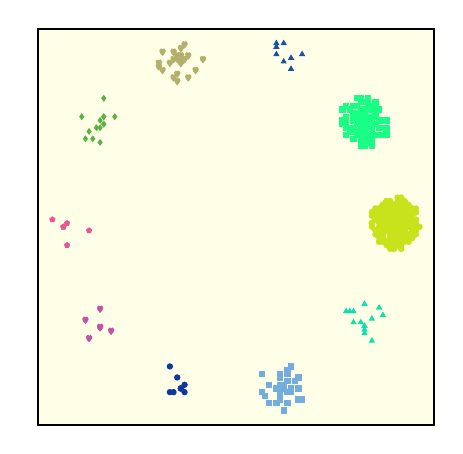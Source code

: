 \def\maxW{4.26}
\begin{tikzpicture}[scale=\textwidth/2.6cm, background rectangle/.style={draw=black, thick, fill=yellow!10,},show background rectangle]
\def\marRad{0.2}
\definecolor{color0}{rgb}{0.78,0.89,0.11}
\definecolor{color1}{rgb}{0.10,1.00,0.52}
\definecolor{color2}{rgb}{0.09,0.32,0.64}
\definecolor{color3}{rgb}{0.70,0.69,0.42}
\definecolor{color4}{rgb}{0.36,0.70,0.25}
\definecolor{color5}{rgb}{0.91,0.34,0.56}
\definecolor{color6}{rgb}{0.76,0.33,0.65}
\definecolor{color7}{rgb}{0.06,0.22,0.62}
\definecolor{color8}{rgb}{0.45,0.68,0.87}
\definecolor{color9}{rgb}{0.03,0.89,0.67}
\path[fill=color0,draw=color0,mark size=\marRad, mark=*] plot coordinates {(0.44, -0.03)};
\path[fill=color0,draw=color0,mark size=\marRad, mark=*] plot coordinates {(0.43, 0.01)};
\path[fill=color0,draw=color0,mark size=\marRad, mark=*] plot coordinates {(0.43, -0.05)};
\path[fill=color0,draw=color0,mark size=\marRad, mark=*] plot coordinates {(0.48, 0.00)};
\path[fill=color0,draw=color0,mark size=\marRad, mark=*] plot coordinates {(0.44, -0.01)};
\path[fill=color0,draw=color0,mark size=\marRad, mark=*] plot coordinates {(0.41, 0.00)};
\path[fill=color0,draw=color0,mark size=\marRad, mark=*] plot coordinates {(0.43, -0.01)};
\path[fill=color0,draw=color0,mark size=\marRad, mark=*] plot coordinates {(0.46, -0.00)};
\path[fill=color0,draw=color0,mark size=\marRad, mark=*] plot coordinates {(0.45, -0.00)};
\path[fill=color0,draw=color0,mark size=\marRad, mark=*] plot coordinates {(0.41, -0.02)};
\path[fill=color0,draw=color0,mark size=\marRad, mark=*] plot coordinates {(0.47, 0.03)};
\path[fill=color0,draw=color0,mark size=\marRad, mark=*] plot coordinates {(0.46, -0.00)};
\path[fill=color0,draw=color0,mark size=\marRad, mark=*] plot coordinates {(0.42, 0.02)};
\path[fill=color0,draw=color0,mark size=\marRad, mark=*] plot coordinates {(0.38, -0.00)};
\path[fill=color0,draw=color0,mark size=\marRad, mark=*] plot coordinates {(0.41, -0.00)};
\path[fill=color0,draw=color0,mark size=\marRad, mark=*] plot coordinates {(0.43, 0.01)};
\path[fill=color0,draw=color0,mark size=\marRad, mark=*] plot coordinates {(0.43, -0.06)};
\path[fill=color0,draw=color0,mark size=\marRad, mark=*] plot coordinates {(0.45, 0.01)};
\path[fill=color0,draw=color0,mark size=\marRad, mark=*] plot coordinates {(0.40, -0.03)};
\path[fill=color0,draw=color0,mark size=\marRad, mark=*] plot coordinates {(0.44, -0.01)};
\path[fill=color0,draw=color0,mark size=\marRad, mark=*] plot coordinates {(0.45, 0.07)};
\path[fill=color0,draw=color0,mark size=\marRad, mark=*] plot coordinates {(0.46, -0.05)};
\path[fill=color0,draw=color0,mark size=\marRad, mark=*] plot coordinates {(0.46, 0.04)};
\path[fill=color0,draw=color0,mark size=\marRad, mark=*] plot coordinates {(0.38, -0.00)};
\path[fill=color0,draw=color0,mark size=\marRad, mark=*] plot coordinates {(0.47, 0.04)};
\path[fill=color0,draw=color0,mark size=\marRad, mark=*] plot coordinates {(0.45, -0.01)};
\path[fill=color0,draw=color0,mark size=\marRad, mark=*] plot coordinates {(0.42, -0.02)};
\path[fill=color0,draw=color0,mark size=\marRad, mark=*] plot coordinates {(0.42, 0.03)};
\path[fill=color0,draw=color0,mark size=\marRad, mark=*] plot coordinates {(0.43, 0.06)};
\path[fill=color0,draw=color0,mark size=\marRad, mark=*] plot coordinates {(0.44, -0.06)};
\path[fill=color0,draw=color0,mark size=\marRad, mark=*] plot coordinates {(0.47, 0.01)};
\path[fill=color0,draw=color0,mark size=\marRad, mark=*] plot coordinates {(0.48, -0.05)};
\path[fill=color0,draw=color0,mark size=\marRad, mark=*] plot coordinates {(0.49, 0.02)};
\path[fill=color0,draw=color0,mark size=\marRad, mark=*] plot coordinates {(0.46, -0.01)};
\path[fill=color0,draw=color0,mark size=\marRad, mark=*] plot coordinates {(0.42, 0.04)};
\path[fill=color0,draw=color0,mark size=\marRad, mark=*] plot coordinates {(0.44, 0.00)};
\path[fill=color0,draw=color0,mark size=\marRad, mark=*] plot coordinates {(0.42, 0.01)};
\path[fill=color0,draw=color0,mark size=\marRad, mark=*] plot coordinates {(0.41, -0.02)};
\path[fill=color0,draw=color0,mark size=\marRad, mark=*] plot coordinates {(0.48, 0.03)};
\path[fill=color0,draw=color0,mark size=\marRad, mark=*] plot coordinates {(0.42, 0.06)};
\path[fill=color0,draw=color0,mark size=\marRad, mark=*] plot coordinates {(0.40, -0.05)};
\path[fill=color0,draw=color0,mark size=\marRad, mark=*] plot coordinates {(0.41, 0.04)};
\path[fill=color0,draw=color0,mark size=\marRad, mark=*] plot coordinates {(0.44, -0.03)};
\path[fill=color0,draw=color0,mark size=\marRad, mark=*] plot coordinates {(0.45, -0.02)};
\path[fill=color0,draw=color0,mark size=\marRad, mark=*] plot coordinates {(0.41, -0.00)};
\path[fill=color0,draw=color0,mark size=\marRad, mark=*] plot coordinates {(0.44, 0.00)};
\path[fill=color0,draw=color0,mark size=\marRad, mark=*] plot coordinates {(0.40, 0.02)};
\path[fill=color0,draw=color0,mark size=\marRad, mark=*] plot coordinates {(0.43, 0.05)};
\path[fill=color0,draw=color0,mark size=\marRad, mark=*] plot coordinates {(0.51, -0.01)};
\path[fill=color0,draw=color0,mark size=\marRad, mark=*] plot coordinates {(0.46, 0.03)};
\path[fill=color0,draw=color0,mark size=\marRad, mark=*] plot coordinates {(0.43, -0.02)};
\path[fill=color0,draw=color0,mark size=\marRad, mark=*] plot coordinates {(0.50, 0.03)};
\path[fill=color0,draw=color0,mark size=\marRad, mark=*] plot coordinates {(0.44, 0.02)};
\path[fill=color0,draw=color0,mark size=\marRad, mark=*] plot coordinates {(0.48, -0.04)};
\path[fill=color0,draw=color0,mark size=\marRad, mark=*] plot coordinates {(0.43, 0.01)};
\path[fill=color0,draw=color0,mark size=\marRad, mark=*] plot coordinates {(0.49, 0.01)};
\path[fill=color0,draw=color0,mark size=\marRad, mark=*] plot coordinates {(0.44, -0.02)};
\path[fill=color0,draw=color0,mark size=\marRad, mark=*] plot coordinates {(0.43, 0.01)};
\path[fill=color0,draw=color0,mark size=\marRad, mark=*] plot coordinates {(0.46, -0.03)};
\path[fill=color0,draw=color0,mark size=\marRad, mark=*] plot coordinates {(0.44, 0.00)};
\path[fill=color0,draw=color0,mark size=\marRad, mark=*] plot coordinates {(0.42, -0.01)};
\path[fill=color0,draw=color0,mark size=\marRad, mark=*] plot coordinates {(0.49, -0.02)};
\path[fill=color0,draw=color0,mark size=\marRad, mark=*] plot coordinates {(0.44, -0.00)};
\path[fill=color0,draw=color0,mark size=\marRad, mark=*] plot coordinates {(0.45, -0.01)};
\path[fill=color0,draw=color0,mark size=\marRad, mark=*] plot coordinates {(0.50, 0.04)};
\path[fill=color0,draw=color0,mark size=\marRad, mark=*] plot coordinates {(0.44, 0.00)};
\path[fill=color0,draw=color0,mark size=\marRad, mark=*] plot coordinates {(0.45, 0.00)};
\path[fill=color0,draw=color0,mark size=\marRad, mark=*] plot coordinates {(0.39, 0.01)};
\path[fill=color0,draw=color0,mark size=\marRad, mark=*] plot coordinates {(0.47, -0.00)};
\path[fill=color0,draw=color0,mark size=\marRad, mark=*] plot coordinates {(0.45, -0.01)};
\path[fill=color0,draw=color0,mark size=\marRad, mark=*] plot coordinates {(0.44, 0.01)};
\path[fill=color0,draw=color0,mark size=\marRad, mark=*] plot coordinates {(0.44, -0.01)};
\path[fill=color0,draw=color0,mark size=\marRad, mark=*] plot coordinates {(0.45, -0.00)};
\path[fill=color0,draw=color0,mark size=\marRad, mark=*] plot coordinates {(0.46, 0.06)};
\path[fill=color0,draw=color0,mark size=\marRad, mark=*] plot coordinates {(0.44, 0.04)};
\path[fill=color0,draw=color0,mark size=\marRad, mark=*] plot coordinates {(0.40, -0.00)};
\path[fill=color0,draw=color0,mark size=\marRad, mark=*] plot coordinates {(0.48, 0.01)};
\path[fill=color0,draw=color0,mark size=\marRad, mark=*] plot coordinates {(0.40, 0.04)};
\path[fill=color0,draw=color0,mark size=\marRad, mark=*] plot coordinates {(0.45, -0.00)};
\path[fill=color0,draw=color0,mark size=\marRad, mark=*] plot coordinates {(0.46, 0.01)};
\path[fill=color0,draw=color0,mark size=\marRad, mark=*] plot coordinates {(0.45, 0.04)};
\path[fill=color0,draw=color0,mark size=\marRad, mark=*] plot coordinates {(0.43, 0.06)};
\path[fill=color0,draw=color0,mark size=\marRad, mark=*] plot coordinates {(0.40, -0.01)};
\path[fill=color0,draw=color0,mark size=\marRad, mark=*] plot coordinates {(0.45, 0.02)};
\path[fill=color0,draw=color0,mark size=\marRad, mark=*] plot coordinates {(0.46, 0.00)};
\path[fill=color0,draw=color0,mark size=\marRad, mark=*] plot coordinates {(0.47, 0.02)};
\path[fill=color0,draw=color0,mark size=\marRad, mark=*] plot coordinates {(0.45, 0.00)};
\path[fill=color0,draw=color0,mark size=\marRad, mark=*] plot coordinates {(0.49, -0.04)};
\path[fill=color0,draw=color0,mark size=\marRad, mark=*] plot coordinates {(0.45, -0.02)};
\path[fill=color0,draw=color0,mark size=\marRad, mark=*] plot coordinates {(0.48, 0.04)};
\path[fill=color0,draw=color0,mark size=\marRad, mark=*] plot coordinates {(0.44, 0.00)};
\path[fill=color0,draw=color0,mark size=\marRad, mark=*] plot coordinates {(0.44, 0.01)};
\path[fill=color0,draw=color0,mark size=\marRad, mark=*] plot coordinates {(0.46, 0.02)};
\path[fill=color0,draw=color0,mark size=\marRad, mark=*] plot coordinates {(0.40, -0.01)};
\path[fill=color0,draw=color0,mark size=\marRad, mark=*] plot coordinates {(0.45, 0.01)};
\path[fill=color0,draw=color0,mark size=\marRad, mark=*] plot coordinates {(0.44, -0.00)};
\path[fill=color0,draw=color0,mark size=\marRad, mark=*] plot coordinates {(0.43, -0.01)};
\path[fill=color0,draw=color0,mark size=\marRad, mark=*] plot coordinates {(0.49, 0.03)};
\path[fill=color0,draw=color0,mark size=\marRad, mark=*] plot coordinates {(0.42, 0.03)};
\path[fill=color0,draw=color0,mark size=\marRad, mark=*] plot coordinates {(0.48, -0.03)};
\path[fill=color0,draw=color0,mark size=\marRad, mark=*] plot coordinates {(0.44, -0.00)};
\path[fill=color0,draw=color0,mark size=\marRad, mark=*] plot coordinates {(0.45, 0.01)};
\path[fill=color0,draw=color0,mark size=\marRad, mark=*] plot coordinates {(0.44, -0.06)};
\path[fill=color0,draw=color0,mark size=\marRad, mark=*] plot coordinates {(0.42, 0.02)};
\path[fill=color0,draw=color0,mark size=\marRad, mark=*] plot coordinates {(0.44, -0.04)};
\path[fill=color0,draw=color0,mark size=\marRad, mark=*] plot coordinates {(0.49, -0.01)};
\path[fill=color0,draw=color0,mark size=\marRad, mark=*] plot coordinates {(0.43, -0.00)};
\path[fill=color0,draw=color0,mark size=\marRad, mark=*] plot coordinates {(0.44, -0.05)};
\path[fill=color0,draw=color0,mark size=\marRad, mark=*] plot coordinates {(0.47, 0.01)};
\path[fill=color0,draw=color0,mark size=\marRad, mark=*] plot coordinates {(0.46, -0.03)};
\path[fill=color0,draw=color0,mark size=\marRad, mark=*] plot coordinates {(0.41, -0.04)};
\path[fill=color0,draw=color0,mark size=\marRad, mark=*] plot coordinates {(0.41, 0.05)};
\path[fill=color0,draw=color0,mark size=\marRad, mark=*] plot coordinates {(0.42, -0.05)};
\path[fill=color0,draw=color0,mark size=\marRad, mark=*] plot coordinates {(0.48, -0.04)};
\path[fill=color0,draw=color0,mark size=\marRad, mark=*] plot coordinates {(0.42, -0.00)};
\path[fill=color0,draw=color0,mark size=\marRad, mark=*] plot coordinates {(0.46, 0.00)};
\path[fill=color0,draw=color0,mark size=\marRad, mark=*] plot coordinates {(0.44, 0.01)};
\path[fill=color0,draw=color0,mark size=\marRad, mark=*] plot coordinates {(0.43, 0.04)};
\path[fill=color0,draw=color0,mark size=\marRad, mark=*] plot coordinates {(0.45, 0.03)};
\path[fill=color0,draw=color0,mark size=\marRad, mark=*] plot coordinates {(0.47, 0.02)};
\path[fill=color0,draw=color0,mark size=\marRad, mark=*] plot coordinates {(0.46, -0.06)};
\path[fill=color0,draw=color0,mark size=\marRad, mark=*] plot coordinates {(0.46, -0.01)};
\path[fill=color0,draw=color0,mark size=\marRad, mark=*] plot coordinates {(0.43, 0.03)};
\path[fill=color0,draw=color0,mark size=\marRad, mark=*] plot coordinates {(0.46, -0.03)};
\path[fill=color0,draw=color0,mark size=\marRad, mark=*] plot coordinates {(0.43, 0.05)};
\path[fill=color0,draw=color0,mark size=\marRad, mark=*] plot coordinates {(0.46, 0.04)};
\path[fill=color0,draw=color0,mark size=\marRad, mark=*] plot coordinates {(0.46, 0.04)};
\path[fill=color0,draw=color0,mark size=\marRad, mark=*] plot coordinates {(0.39, 0.01)};
\path[fill=color0,draw=color0,mark size=\marRad, mark=*] plot coordinates {(0.46, -0.03)};
\path[fill=color0,draw=color0,mark size=\marRad, mark=*] plot coordinates {(0.46, 0.02)};
\path[fill=color0,draw=color0,mark size=\marRad, mark=*] plot coordinates {(0.45, 0.00)};
\path[fill=color0,draw=color0,mark size=\marRad, mark=*] plot coordinates {(0.48, -0.03)};
\path[fill=color0,draw=color0,mark size=\marRad, mark=*] plot coordinates {(0.45, 0.03)};
\path[fill=color0,draw=color0,mark size=\marRad, mark=*] plot coordinates {(0.43, -0.01)};
\path[fill=color0,draw=color0,mark size=\marRad, mark=*] plot coordinates {(0.45, 0.00)};
\path[fill=color0,draw=color0,mark size=\marRad, mark=*] plot coordinates {(0.44, -0.05)};
\path[fill=color0,draw=color0,mark size=\marRad, mark=*] plot coordinates {(0.45, 0.01)};
\path[fill=color0,draw=color0,mark size=\marRad, mark=*] plot coordinates {(0.44, -0.01)};
\path[fill=color0,draw=color0,mark size=\marRad, mark=*] plot coordinates {(0.45, 0.02)};
\path[fill=color0,draw=color0,mark size=\marRad, mark=*] plot coordinates {(0.46, 0.01)};
\path[fill=color0,draw=color0,mark size=\marRad, mark=*] plot coordinates {(0.44, -0.01)};
\path[fill=color0,draw=color0,mark size=\marRad, mark=*] plot coordinates {(0.48, 0.01)};
\path[fill=color0,draw=color0,mark size=\marRad, mark=*] plot coordinates {(0.42, 0.01)};
\path[fill=color0,draw=color0,mark size=\marRad, mark=*] plot coordinates {(0.49, 0.03)};
\path[fill=color0,draw=color0,mark size=\marRad, mark=*] plot coordinates {(0.39, -0.02)};
\path[fill=color0,draw=color0,mark size=\marRad, mark=*] plot coordinates {(0.46, -0.05)};
\path[fill=color0,draw=color0,mark size=\marRad, mark=*] plot coordinates {(0.45, -0.06)};
\path[fill=color0,draw=color0,mark size=\marRad, mark=*] plot coordinates {(0.40, -0.03)};
\path[fill=color0,draw=color0,mark size=\marRad, mark=*] plot coordinates {(0.44, -0.07)};
\path[fill=color0,draw=color0,mark size=\marRad, mark=*] plot coordinates {(0.49, 0.03)};
\path[fill=color0,draw=color0,mark size=\marRad, mark=*] plot coordinates {(0.45, -0.05)};
\path[fill=color0,draw=color0,mark size=\marRad, mark=*] plot coordinates {(0.44, -0.01)};
\path[fill=color0,draw=color0,mark size=\marRad, mark=*] plot coordinates {(0.48, 0.02)};
\path[fill=color0,draw=color0,mark size=\marRad, mark=*] plot coordinates {(0.45, 0.05)};
\path[fill=color0,draw=color0,mark size=\marRad, mark=*] plot coordinates {(0.47, 0.03)};
\path[fill=color0,draw=color0,mark size=\marRad, mark=*] plot coordinates {(0.42, 0.06)};
\path[fill=color0,draw=color0,mark size=\marRad, mark=*] plot coordinates {(0.48, 0.01)};
\path[fill=color0,draw=color0,mark size=\marRad, mark=*] plot coordinates {(0.47, -0.02)};
\path[fill=color0,draw=color0,mark size=\marRad, mark=*] plot coordinates {(0.43, -0.00)};
\path[fill=color0,draw=color0,mark size=\marRad, mark=*] plot coordinates {(0.46, 0.00)};
\path[fill=color0,draw=color0,mark size=\marRad, mark=*] plot coordinates {(0.45, -0.03)};
\path[fill=color0,draw=color0,mark size=\marRad, mark=*] plot coordinates {(0.43, 0.02)};
\path[fill=color0,draw=color0,mark size=\marRad, mark=*] plot coordinates {(0.43, -0.06)};
\path[fill=color0,draw=color0,mark size=\marRad, mark=*] plot coordinates {(0.46, -0.01)};
\path[fill=color0,draw=color0,mark size=\marRad, mark=*] plot coordinates {(0.45, 0.03)};
\path[fill=color0,draw=color0,mark size=\marRad, mark=*] plot coordinates {(0.46, 0.05)};
\path[fill=color0,draw=color0,mark size=\marRad, mark=*] plot coordinates {(0.46, 0.03)};
\path[fill=color0,draw=color0,mark size=\marRad, mark=*] plot coordinates {(0.47, 0.01)};
\path[fill=color0,draw=color0,mark size=\marRad, mark=*] plot coordinates {(0.44, -0.00)};
\path[fill=color0,draw=color0,mark size=\marRad, mark=*] plot coordinates {(0.44, 0.01)};
\path[fill=color0,draw=color0,mark size=\marRad, mark=*] plot coordinates {(0.41, -0.04)};
\path[fill=color0,draw=color0,mark size=\marRad, mark=*] plot coordinates {(0.44, 0.02)};
\path[fill=color0,draw=color0,mark size=\marRad, mark=*] plot coordinates {(0.45, -0.03)};
\path[fill=color0,draw=color0,mark size=\marRad, mark=*] plot coordinates {(0.47, 0.02)};
\path[fill=color0,draw=color0,mark size=\marRad, mark=*] plot coordinates {(0.48, -0.01)};
\path[fill=color0,draw=color0,mark size=\marRad, mark=*] plot coordinates {(0.47, 0.02)};
\path[fill=color0,draw=color0,mark size=\marRad, mark=*] plot coordinates {(0.47, -0.00)};
\path[fill=color0,draw=color0,mark size=\marRad, mark=*] plot coordinates {(0.45, 0.04)};
\path[fill=color0,draw=color0,mark size=\marRad, mark=*] plot coordinates {(0.41, -0.03)};
\path[fill=color0,draw=color0,mark size=\marRad, mark=*] plot coordinates {(0.44, 0.00)};
\path[fill=color0,draw=color0,mark size=\marRad, mark=*] plot coordinates {(0.47, -0.03)};
\path[fill=color0,draw=color0,mark size=\marRad, mark=*] plot coordinates {(0.46, 0.01)};
\path[fill=color0,draw=color0,mark size=\marRad, mark=*] plot coordinates {(0.44, -0.01)};
\path[fill=color0,draw=color0,mark size=\marRad, mark=*] plot coordinates {(0.50, 0.00)};
\path[fill=color0,draw=color0,mark size=\marRad, mark=*] plot coordinates {(0.45, -0.00)};
\path[fill=color0,draw=color0,mark size=\marRad, mark=*] plot coordinates {(0.45, -0.03)};
\path[fill=color0,draw=color0,mark size=\marRad, mark=*] plot coordinates {(0.41, -0.05)};
\path[fill=color0,draw=color0,mark size=\marRad, mark=*] plot coordinates {(0.48, -0.05)};
\path[fill=color0,draw=color0,mark size=\marRad, mark=*] plot coordinates {(0.50, -0.02)};
\path[fill=color0,draw=color0,mark size=\marRad, mark=*] plot coordinates {(0.42, -0.02)};
\path[fill=color0,draw=color0,mark size=\marRad, mark=*] plot coordinates {(0.43, 0.05)};
\path[fill=color0,draw=color0,mark size=\marRad, mark=*] plot coordinates {(0.44, 0.02)};
\path[fill=color0,draw=color0,mark size=\marRad, mark=*] plot coordinates {(0.45, -0.05)};
\path[fill=color0,draw=color0,mark size=\marRad, mark=*] plot coordinates {(0.45, -0.05)};
\path[fill=color0,draw=color0,mark size=\marRad, mark=*] plot coordinates {(0.44, 0.00)};
\path[fill=color0,draw=color0,mark size=\marRad, mark=*] plot coordinates {(0.45, -0.04)};
\path[fill=color0,draw=color0,mark size=\marRad, mark=*] plot coordinates {(0.40, 0.04)};
\path[fill=color0,draw=color0,mark size=\marRad, mark=*] plot coordinates {(0.38, 0.03)};
\path[fill=color0,draw=color0,mark size=\marRad, mark=*] plot coordinates {(0.49, 0.00)};
\path[fill=color0,draw=color0,mark size=\marRad, mark=*] plot coordinates {(0.48, -0.05)};
\path[fill=color0,draw=color0,mark size=\marRad, mark=*] plot coordinates {(0.45, 0.02)};
\path[fill=color0,draw=color0,mark size=\marRad, mark=*] plot coordinates {(0.41, 0.00)};
\path[fill=color0,draw=color0,mark size=\marRad, mark=*] plot coordinates {(0.42, -0.05)};
\path[fill=color0,draw=color0,mark size=\marRad, mark=*] plot coordinates {(0.45, -0.05)};
\path[fill=color0,draw=color0,mark size=\marRad, mark=*] plot coordinates {(0.43, -0.05)};
\path[fill=color0,draw=color0,mark size=\marRad, mark=*] plot coordinates {(0.42, -0.06)};
\path[fill=color0,draw=color0,mark size=\marRad, mark=*] plot coordinates {(0.48, 0.04)};
\path[fill=color0,draw=color0,mark size=\marRad, mark=*] plot coordinates {(0.44, -0.00)};
\path[fill=color0,draw=color0,mark size=\marRad, mark=*] plot coordinates {(0.39, 0.02)};
\path[fill=color0,draw=color0,mark size=\marRad, mark=*] plot coordinates {(0.40, -0.05)};
\path[fill=color0,draw=color0,mark size=\marRad, mark=*] plot coordinates {(0.44, 0.01)};
\path[fill=color0,draw=color0,mark size=\marRad, mark=*] plot coordinates {(0.44, 0.00)};
\path[fill=color0,draw=color0,mark size=\marRad, mark=*] plot coordinates {(0.46, -0.05)};
\path[fill=color0,draw=color0,mark size=\marRad, mark=*] plot coordinates {(0.47, 0.06)};
\path[fill=color0,draw=color0,mark size=\marRad, mark=*] plot coordinates {(0.41, 0.05)};
\path[fill=color0,draw=color0,mark size=\marRad, mark=*] plot coordinates {(0.43, -0.05)};
\path[fill=color0,draw=color0,mark size=\marRad, mark=*] plot coordinates {(0.41, -0.01)};
\path[fill=color0,draw=color0,mark size=\marRad, mark=*] plot coordinates {(0.45, -0.01)};
\path[fill=color0,draw=color0,mark size=\marRad, mark=*] plot coordinates {(0.44, -0.03)};
\path[fill=color0,draw=color0,mark size=\marRad, mark=*] plot coordinates {(0.48, 0.05)};
\path[fill=color0,draw=color0,mark size=\marRad, mark=*] plot coordinates {(0.44, 0.00)};
\path[fill=color0,draw=color0,mark size=\marRad, mark=*] plot coordinates {(0.43, -0.05)};
\path[fill=color0,draw=color0,mark size=\marRad, mark=*] plot coordinates {(0.40, -0.05)};
\path[fill=color0,draw=color0,mark size=\marRad, mark=*] plot coordinates {(0.50, 0.03)};
\path[fill=color0,draw=color0,mark size=\marRad, mark=*] plot coordinates {(0.41, 0.00)};
\path[fill=color0,draw=color0,mark size=\marRad, mark=*] plot coordinates {(0.49, -0.03)};
\path[fill=color0,draw=color0,mark size=\marRad, mark=*] plot coordinates {(0.39, 0.04)};
\path[fill=color0,draw=color0,mark size=\marRad, mark=*] plot coordinates {(0.44, -0.02)};
\path[fill=color0,draw=color0,mark size=\marRad, mark=*] plot coordinates {(0.44, 0.04)};
\path[fill=color0,draw=color0,mark size=\marRad, mark=*] plot coordinates {(0.44, 0.00)};
\path[fill=color0,draw=color0,mark size=\marRad, mark=*] plot coordinates {(0.40, 0.04)};
\path[fill=color0,draw=color0,mark size=\marRad, mark=*] plot coordinates {(0.40, 0.01)};
\path[fill=color0,draw=color0,mark size=\marRad, mark=*] plot coordinates {(0.50, -0.01)};
\path[fill=color0,draw=color0,mark size=\marRad, mark=*] plot coordinates {(0.39, -0.03)};
\path[fill=color0,draw=color0,mark size=\marRad, mark=*] plot coordinates {(0.44, 0.03)};
\path[fill=color0,draw=color0,mark size=\marRad, mark=*] plot coordinates {(0.47, -0.02)};
\path[fill=color0,draw=color0,mark size=\marRad, mark=*] plot coordinates {(0.41, 0.01)};
\path[fill=color0,draw=color0,mark size=\marRad, mark=*] plot coordinates {(0.47, -0.04)};
\path[fill=color0,draw=color0,mark size=\marRad, mark=*] plot coordinates {(0.46, -0.01)};
\path[fill=color0,draw=color0,mark size=\marRad, mark=*] plot coordinates {(0.45, 0.00)};
\path[fill=color0,draw=color0,mark size=\marRad, mark=*] plot coordinates {(0.45, 0.01)};
\path[fill=color0,draw=color0,mark size=\marRad, mark=*] plot coordinates {(0.46, -0.04)};
\path[fill=color0,draw=color0,mark size=\marRad, mark=*] plot coordinates {(0.46, 0.01)};
\path[fill=color0,draw=color0,mark size=\marRad, mark=*] plot coordinates {(0.46, -0.01)};
\path[fill=color0,draw=color0,mark size=\marRad, mark=*] plot coordinates {(0.43, 0.02)};
\path[fill=color0,draw=color0,mark size=\marRad, mark=*] plot coordinates {(0.39, 0.03)};
\path[fill=color0,draw=color0,mark size=\marRad, mark=*] plot coordinates {(0.41, -0.03)};
\path[fill=color0,draw=color0,mark size=\marRad, mark=*] plot coordinates {(0.46, 0.01)};
\path[fill=color0,draw=color0,mark size=\marRad, mark=*] plot coordinates {(0.48, 0.04)};
\path[fill=color0,draw=color0,mark size=\marRad, mark=*] plot coordinates {(0.43, -0.03)};
\path[fill=color0,draw=color0,mark size=\marRad, mark=*] plot coordinates {(0.44, -0.01)};
\path[fill=color0,draw=color0,mark size=\marRad, mark=*] plot coordinates {(0.50, -0.03)};
\path[fill=color0,draw=color0,mark size=\marRad, mark=*] plot coordinates {(0.44, 0.03)};
\path[fill=color0,draw=color0,mark size=\marRad, mark=*] plot coordinates {(0.46, -0.02)};
\path[fill=color0,draw=color0,mark size=\marRad, mark=*] plot coordinates {(0.44, 0.01)};
\path[fill=color0,draw=color0,mark size=\marRad, mark=*] plot coordinates {(0.43, 0.01)};
\path[fill=color0,draw=color0,mark size=\marRad, mark=*] plot coordinates {(0.49, 0.04)};
\path[fill=color0,draw=color0,mark size=\marRad, mark=*] plot coordinates {(0.44, 0.02)};
\path[fill=color0,draw=color0,mark size=\marRad, mark=*] plot coordinates {(0.45, -0.00)};
\path[fill=color0,draw=color0,mark size=\marRad, mark=*] plot coordinates {(0.45, -0.00)};
\path[fill=color0,draw=color0,mark size=\marRad, mark=*] plot coordinates {(0.45, 0.01)};
\path[fill=color0,draw=color0,mark size=\marRad, mark=*] plot coordinates {(0.48, 0.04)};
\path[fill=color0,draw=color0,mark size=\marRad, mark=*] plot coordinates {(0.44, -0.01)};
\path[fill=color0,draw=color0,mark size=\marRad, mark=*] plot coordinates {(0.38, 0.00)};
\path[fill=color0,draw=color0,mark size=\marRad, mark=*] plot coordinates {(0.43, -0.02)};
\path[fill=color0,draw=color0,mark size=\marRad, mark=*] plot coordinates {(0.44, -0.03)};
\path[fill=color0,draw=color0,mark size=\marRad, mark=*] plot coordinates {(0.41, -0.02)};
\path[fill=color0,draw=color0,mark size=\marRad, mark=*] plot coordinates {(0.40, -0.04)};
\path[fill=color0,draw=color0,mark size=\marRad, mark=*] plot coordinates {(0.44, 0.00)};
\path[fill=color0,draw=color0,mark size=\marRad, mark=*] plot coordinates {(0.39, 0.01)};
\path[fill=color0,draw=color0,mark size=\marRad, mark=*] plot coordinates {(0.47, 0.03)};
\path[fill=color0,draw=color0,mark size=\marRad, mark=*] plot coordinates {(0.44, 0.00)};
\path[fill=color0,draw=color0,mark size=\marRad, mark=*] plot coordinates {(0.48, 0.04)};
\path[fill=color0,draw=color0,mark size=\marRad, mark=*] plot coordinates {(0.47, 0.04)};
\path[fill=color0,draw=color0,mark size=\marRad, mark=*] plot coordinates {(0.38, 0.02)};
\path[fill=color0,draw=color0,mark size=\marRad, mark=*] plot coordinates {(0.43, -0.00)};
\path[fill=color0,draw=color0,mark size=\marRad, mark=*] plot coordinates {(0.40, 0.01)};
\path[fill=color0,draw=color0,mark size=\marRad, mark=*] plot coordinates {(0.41, 0.01)};
\path[fill=color0,draw=color0,mark size=\marRad, mark=*] plot coordinates {(0.44, -0.01)};
\path[fill=color0,draw=color0,mark size=\marRad, mark=*] plot coordinates {(0.45, 0.03)};
\path[fill=color0,draw=color0,mark size=\marRad, mark=*] plot coordinates {(0.43, -0.05)};
\path[fill=color0,draw=color0,mark size=\marRad, mark=*] plot coordinates {(0.45, -0.02)};
\path[fill=color0,draw=color0,mark size=\marRad, mark=*] plot coordinates {(0.44, -0.00)};
\path[fill=color0,draw=color0,mark size=\marRad, mark=*] plot coordinates {(0.50, 0.03)};
\path[fill=color0,draw=color0,mark size=\marRad, mark=*] plot coordinates {(0.42, 0.06)};
\path[fill=color0,draw=color0,mark size=\marRad, mark=*] plot coordinates {(0.44, -0.00)};
\path[fill=color0,draw=color0,mark size=\marRad, mark=*] plot coordinates {(0.43, -0.03)};
\path[fill=color0,draw=color0,mark size=\marRad, mark=*] plot coordinates {(0.43, 0.05)};
\path[fill=color0,draw=color0,mark size=\marRad, mark=*] plot coordinates {(0.47, -0.04)};
\path[fill=color0,draw=color0,mark size=\marRad, mark=*] plot coordinates {(0.44, -0.00)};
\path[fill=color0,draw=color0,mark size=\marRad, mark=*] plot coordinates {(0.39, 0.04)};
\path[fill=color0,draw=color0,mark size=\marRad, mark=*] plot coordinates {(0.49, 0.04)};
\path[fill=color0,draw=color0,mark size=\marRad, mark=*] plot coordinates {(0.45, 0.00)};
\path[fill=color0,draw=color0,mark size=\marRad, mark=*] plot coordinates {(0.40, 0.02)};
\path[fill=color0,draw=color0,mark size=\marRad, mark=*] plot coordinates {(0.38, -0.00)};
\path[fill=color0,draw=color0,mark size=\marRad, mark=*] plot coordinates {(0.44, -0.01)};
\path[fill=color0,draw=color0,mark size=\marRad, mark=*] plot coordinates {(0.44, -0.06)};
\path[fill=color0,draw=color0,mark size=\marRad, mark=*] plot coordinates {(0.40, -0.05)};
\path[fill=color0,draw=color0,mark size=\marRad, mark=*] plot coordinates {(0.50, -0.02)};
\path[fill=color0,draw=color0,mark size=\marRad, mark=*] plot coordinates {(0.44, 0.03)};
\path[fill=color0,draw=color0,mark size=\marRad, mark=*] plot coordinates {(0.45, 0.02)};
\path[fill=color0,draw=color0,mark size=\marRad, mark=*] plot coordinates {(0.41, -0.04)};
\path[fill=color0,draw=color0,mark size=\marRad, mark=*] plot coordinates {(0.44, 0.01)};
\path[fill=color0,draw=color0,mark size=\marRad, mark=*] plot coordinates {(0.46, 0.07)};
\path[fill=color0,draw=color0,mark size=\marRad, mark=*] plot coordinates {(0.49, -0.00)};
\path[fill=color0,draw=color0,mark size=\marRad, mark=*] plot coordinates {(0.45, 0.00)};
\path[fill=color0,draw=color0,mark size=\marRad, mark=*] plot coordinates {(0.47, 0.05)};
\path[fill=color0,draw=color0,mark size=\marRad, mark=*] plot coordinates {(0.43, 0.05)};
\path[fill=color0,draw=color0,mark size=\marRad, mark=*] plot coordinates {(0.43, -0.07)};
\path[fill=color0,draw=color0,mark size=\marRad, mark=*] plot coordinates {(0.44, 0.01)};
\path[fill=color0,draw=color0,mark size=\marRad, mark=*] plot coordinates {(0.40, 0.04)};
\path[fill=color0,draw=color0,mark size=\marRad, mark=*] plot coordinates {(0.45, -0.03)};
\path[fill=color0,draw=color0,mark size=\marRad, mark=*] plot coordinates {(0.44, 0.01)};
\path[fill=color0,draw=color0,mark size=\marRad, mark=*] plot coordinates {(0.48, -0.03)};
\path[fill=color0,draw=color0,mark size=\marRad, mark=*] plot coordinates {(0.43, -0.02)};
\path[fill=color0,draw=color0,mark size=\marRad, mark=*] plot coordinates {(0.45, 0.03)};
\path[fill=color0,draw=color0,mark size=\marRad, mark=*] plot coordinates {(0.44, -0.00)};
\path[fill=color0,draw=color0,mark size=\marRad, mark=*] plot coordinates {(0.39, 0.01)};
\path[fill=color0,draw=color0,mark size=\marRad, mark=*] plot coordinates {(0.45, 0.04)};
\path[fill=color0,draw=color0,mark size=\marRad, mark=*] plot coordinates {(0.44, -0.04)};
\path[fill=color0,draw=color0,mark size=\marRad, mark=*] plot coordinates {(0.43, 0.01)};
\path[fill=color0,draw=color0,mark size=\marRad, mark=*] plot coordinates {(0.41, 0.02)};
\path[fill=color0,draw=color0,mark size=\marRad, mark=*] plot coordinates {(0.43, 0.01)};
\path[fill=color0,draw=color0,mark size=\marRad, mark=*] plot coordinates {(0.45, -0.03)};
\path[fill=color0,draw=color0,mark size=\marRad, mark=*] plot coordinates {(0.47, -0.05)};
\path[fill=color0,draw=color0,mark size=\marRad, mark=*] plot coordinates {(0.49, 0.02)};
\path[fill=color0,draw=color0,mark size=\marRad, mark=*] plot coordinates {(0.47, -0.01)};
\path[fill=color0,draw=color0,mark size=\marRad, mark=*] plot coordinates {(0.47, 0.01)};
\path[fill=color0,draw=color0,mark size=\marRad, mark=*] plot coordinates {(0.49, -0.04)};
\path[fill=color0,draw=color0,mark size=\marRad, mark=*] plot coordinates {(0.47, 0.03)};
\path[fill=color0,draw=color0,mark size=\marRad, mark=*] plot coordinates {(0.40, 0.03)};
\path[fill=color0,draw=color0,mark size=\marRad, mark=*] plot coordinates {(0.45, -0.06)};
\path[fill=color0,draw=color0,mark size=\marRad, mark=*] plot coordinates {(0.43, -0.03)};
\path[fill=color0,draw=color0,mark size=\marRad, mark=*] plot coordinates {(0.46, 0.02)};
\path[fill=color0,draw=color0,mark size=\marRad, mark=*] plot coordinates {(0.44, 0.01)};
\path[fill=color0,draw=color0,mark size=\marRad, mark=*] plot coordinates {(0.43, 0.00)};
\path[fill=color0,draw=color0,mark size=\marRad, mark=*] plot coordinates {(0.45, 0.01)};
\path[fill=color0,draw=color0,mark size=\marRad, mark=*] plot coordinates {(0.45, -0.02)};
\path[fill=color0,draw=color0,mark size=\marRad, mark=*] plot coordinates {(0.48, -0.03)};
\path[fill=color0,draw=color0,mark size=\marRad, mark=*] plot coordinates {(0.39, -0.03)};
\path[fill=color0,draw=color0,mark size=\marRad, mark=*] plot coordinates {(0.46, 0.01)};
\path[fill=color0,draw=color0,mark size=\marRad, mark=*] plot coordinates {(0.43, 0.01)};
\path[fill=color0,draw=color0,mark size=\marRad, mark=*] plot coordinates {(0.49, 0.04)};
\path[fill=color0,draw=color0,mark size=\marRad, mark=*] plot coordinates {(0.43, 0.02)};
\path[fill=color0,draw=color0,mark size=\marRad, mark=*] plot coordinates {(0.44, -0.01)};
\path[fill=color0,draw=color0,mark size=\marRad, mark=*] plot coordinates {(0.41, 0.04)};
\path[fill=color0,draw=color0,mark size=\marRad, mark=*] plot coordinates {(0.49, 0.01)};
\path[fill=color0,draw=color0,mark size=\marRad, mark=*] plot coordinates {(0.41, 0.05)};
\path[fill=color0,draw=color0,mark size=\marRad, mark=*] plot coordinates {(0.44, 0.05)};
\path[fill=color0,draw=color0,mark size=\marRad, mark=*] plot coordinates {(0.43, -0.04)};
\path[fill=color0,draw=color0,mark size=\marRad, mark=*] plot coordinates {(0.44, 0.02)};
\path[fill=color0,draw=color0,mark size=\marRad, mark=*] plot coordinates {(0.48, 0.02)};
\path[fill=color0,draw=color0,mark size=\marRad, mark=*] plot coordinates {(0.45, 0.01)};
\path[fill=color0,draw=color0,mark size=\marRad, mark=*] plot coordinates {(0.44, -0.01)};
\path[fill=color0,draw=color0,mark size=\marRad, mark=*] plot coordinates {(0.45, 0.00)};
\path[fill=color0,draw=color0,mark size=\marRad, mark=*] plot coordinates {(0.45, -0.05)};
\path[fill=color0,draw=color0,mark size=\marRad, mark=*] plot coordinates {(0.49, -0.03)};
\path[fill=color0,draw=color0,mark size=\marRad, mark=*] plot coordinates {(0.41, 0.03)};
\path[fill=color0,draw=color0,mark size=\marRad, mark=*] plot coordinates {(0.45, -0.00)};
\path[fill=color0,draw=color0,mark size=\marRad, mark=*] plot coordinates {(0.45, -0.06)};
\path[fill=color0,draw=color0,mark size=\marRad, mark=*] plot coordinates {(0.43, -0.01)};
\path[fill=color0,draw=color0,mark size=\marRad, mark=*] plot coordinates {(0.44, -0.00)};
\path[fill=color0,draw=color0,mark size=\marRad, mark=*] plot coordinates {(0.46, 0.04)};
\path[fill=color0,draw=color0,mark size=\marRad, mark=*] plot coordinates {(0.46, -0.01)};
\path[fill=color0,draw=color0,mark size=\marRad, mark=*] plot coordinates {(0.50, 0.01)};
\path[fill=color0,draw=color0,mark size=\marRad, mark=*] plot coordinates {(0.46, 0.05)};
\path[fill=color0,draw=color0,mark size=\marRad, mark=*] plot coordinates {(0.41, 0.00)};
\path[fill=color0,draw=color0,mark size=\marRad, mark=*] plot coordinates {(0.45, 0.00)};
\path[fill=color0,draw=color0,mark size=\marRad, mark=*] plot coordinates {(0.42, 0.06)};
\path[fill=color0,draw=color0,mark size=\marRad, mark=*] plot coordinates {(0.44, 0.03)};
\path[fill=color0,draw=color0,mark size=\marRad, mark=*] plot coordinates {(0.44, -0.03)};
\path[fill=color0,draw=color0,mark size=\marRad, mark=*] plot coordinates {(0.44, -0.06)};
\path[fill=color0,draw=color0,mark size=\marRad, mark=*] plot coordinates {(0.38, -0.01)};
\path[fill=color0,draw=color0,mark size=\marRad, mark=*] plot coordinates {(0.44, 0.03)};
\path[fill=color0,draw=color0,mark size=\marRad, mark=*] plot coordinates {(0.44, 0.00)};
\path[fill=color0,draw=color0,mark size=\marRad, mark=*] plot coordinates {(0.43, -0.06)};
\path[fill=color0,draw=color0,mark size=\marRad, mark=*] plot coordinates {(0.44, -0.00)};
\path[fill=color0,draw=color0,mark size=\marRad, mark=*] plot coordinates {(0.46, 0.02)};
\path[fill=color0,draw=color0,mark size=\marRad, mark=*] plot coordinates {(0.46, 0.04)};
\path[fill=color0,draw=color0,mark size=\marRad, mark=*] plot coordinates {(0.46, -0.07)};
\path[fill=color0,draw=color0,mark size=\marRad, mark=*] plot coordinates {(0.44, -0.04)};
\path[fill=color0,draw=color0,mark size=\marRad, mark=*] plot coordinates {(0.46, -0.05)};
\path[fill=color0,draw=color0,mark size=\marRad, mark=*] plot coordinates {(0.45, -0.01)};
\path[fill=color0,draw=color0,mark size=\marRad, mark=*] plot coordinates {(0.41, 0.01)};
\path[fill=color0,draw=color0,mark size=\marRad, mark=*] plot coordinates {(0.43, -0.02)};
\path[fill=color0,draw=color0,mark size=\marRad, mark=*] plot coordinates {(0.43, 0.02)};
\path[fill=color0,draw=color0,mark size=\marRad, mark=*] plot coordinates {(0.45, 0.03)};
\path[fill=color0,draw=color0,mark size=\marRad, mark=*] plot coordinates {(0.41, -0.05)};
\path[fill=color0,draw=color0,mark size=\marRad, mark=*] plot coordinates {(0.44, -0.04)};
\path[fill=color0,draw=color0,mark size=\marRad, mark=*] plot coordinates {(0.43, 0.04)};
\path[fill=color0,draw=color0,mark size=\marRad, mark=*] plot coordinates {(0.39, -0.02)};
\path[fill=color0,draw=color0,mark size=\marRad, mark=*] plot coordinates {(0.48, 0.04)};
\path[fill=color0,draw=color0,mark size=\marRad, mark=*] plot coordinates {(0.46, -0.03)};
\path[fill=color0,draw=color0,mark size=\marRad, mark=*] plot coordinates {(0.47, 0.04)};
\path[fill=color0,draw=color0,mark size=\marRad, mark=*] plot coordinates {(0.44, 0.05)};
\path[fill=color0,draw=color0,mark size=\marRad, mark=*] plot coordinates {(0.46, 0.03)};
\path[fill=color0,draw=color0,mark size=\marRad, mark=*] plot coordinates {(0.47, 0.01)};
\path[fill=color0,draw=color0,mark size=\marRad, mark=*] plot coordinates {(0.41, 0.03)};
\path[fill=color0,draw=color0,mark size=\marRad, mark=*] plot coordinates {(0.49, 0.04)};
\path[fill=color0,draw=color0,mark size=\marRad, mark=*] plot coordinates {(0.43, 0.03)};
\path[fill=color0,draw=color0,mark size=\marRad, mark=*] plot coordinates {(0.46, 0.04)};
\path[fill=color0,draw=color0,mark size=\marRad, mark=*] plot coordinates {(0.40, 0.03)};
\path[fill=color0,draw=color0,mark size=\marRad, mark=*] plot coordinates {(0.45, 0.00)};
\path[fill=color0,draw=color0,mark size=\marRad, mark=*] plot coordinates {(0.48, 0.04)};
\path[fill=color0,draw=color0,mark size=\marRad, mark=*] plot coordinates {(0.40, 0.04)};
\path[fill=color0,draw=color0,mark size=\marRad, mark=*] plot coordinates {(0.41, -0.02)};
\path[fill=color0,draw=color0,mark size=\marRad, mark=*] plot coordinates {(0.45, 0.03)};
\path[fill=color0,draw=color0,mark size=\marRad, mark=*] plot coordinates {(0.41, 0.05)};
\path[fill=color0,draw=color0,mark size=\marRad, mark=*] plot coordinates {(0.44, 0.00)};
\path[fill=color0,draw=color0,mark size=\marRad, mark=*] plot coordinates {(0.48, 0.05)};
\path[fill=color0,draw=color0,mark size=\marRad, mark=*] plot coordinates {(0.42, -0.05)};
\path[fill=color0,draw=color0,mark size=\marRad, mark=*] plot coordinates {(0.46, -0.00)};
\path[fill=color0,draw=color0,mark size=\marRad, mark=*] plot coordinates {(0.41, -0.02)};
\path[fill=color0,draw=color0,mark size=\marRad, mark=*] plot coordinates {(0.41, -0.01)};
\path[fill=color0,draw=color0,mark size=\marRad, mark=*] plot coordinates {(0.45, 0.06)};
\path[fill=color0,draw=color0,mark size=\marRad, mark=*] plot coordinates {(0.47, -0.01)};
\path[fill=color0,draw=color0,mark size=\marRad, mark=*] plot coordinates {(0.44, -0.01)};
\path[fill=color0,draw=color0,mark size=\marRad, mark=*] plot coordinates {(0.47, 0.01)};
\path[fill=color0,draw=color0,mark size=\marRad, mark=*] plot coordinates {(0.44, -0.00)};
\path[fill=color0,draw=color0,mark size=\marRad, mark=*] plot coordinates {(0.44, -0.04)};
\path[fill=color0,draw=color0,mark size=\marRad, mark=*] plot coordinates {(0.48, -0.01)};
\path[fill=color0,draw=color0,mark size=\marRad, mark=*] plot coordinates {(0.44, 0.01)};
\path[fill=color0,draw=color0,mark size=\marRad, mark=*] plot coordinates {(0.42, 0.05)};
\path[fill=color0,draw=color0,mark size=\marRad, mark=*] plot coordinates {(0.39, 0.02)};
\path[fill=color0,draw=color0,mark size=\marRad, mark=*] plot coordinates {(0.45, -0.01)};
\path[fill=color0,draw=color0,mark size=\marRad, mark=*] plot coordinates {(0.43, -0.01)};
\path[fill=color0,draw=color0,mark size=\marRad, mark=*] plot coordinates {(0.43, -0.03)};
\path[fill=color0,draw=color0,mark size=\marRad, mark=*] plot coordinates {(0.45, 0.00)};
\path[fill=color0,draw=color0,mark size=\marRad, mark=*] plot coordinates {(0.44, 0.03)};
\path[fill=color0,draw=color0,mark size=\marRad, mark=*] plot coordinates {(0.43, 0.05)};
\path[fill=color0,draw=color0,mark size=\marRad, mark=*] plot coordinates {(0.43, -0.04)};
\path[fill=color1,draw=color1,mark size=\marRad, mark=square*] plot coordinates {(0.36, 0.30)};
\path[fill=color1,draw=color1,mark size=\marRad, mark=square*] plot coordinates {(0.36, 0.28)};
\path[fill=color1,draw=color1,mark size=\marRad, mark=square*] plot coordinates {(0.42, 0.26)};
\path[fill=color1,draw=color1,mark size=\marRad, mark=square*] plot coordinates {(0.35, 0.31)};
\path[fill=color1,draw=color1,mark size=\marRad, mark=square*] plot coordinates {(0.40, 0.31)};
\path[fill=color1,draw=color1,mark size=\marRad, mark=square*] plot coordinates {(0.35, 0.27)};
\path[fill=color1,draw=color1,mark size=\marRad, mark=square*] plot coordinates {(0.37, 0.28)};
\path[fill=color1,draw=color1,mark size=\marRad, mark=square*] plot coordinates {(0.37, 0.31)};
\path[fill=color1,draw=color1,mark size=\marRad, mark=square*] plot coordinates {(0.35, 0.28)};
\path[fill=color1,draw=color1,mark size=\marRad, mark=square*] plot coordinates {(0.34, 0.28)};
\path[fill=color1,draw=color1,mark size=\marRad, mark=square*] plot coordinates {(0.34, 0.30)};
\path[fill=color1,draw=color1,mark size=\marRad, mark=square*] plot coordinates {(0.32, 0.26)};
\path[fill=color1,draw=color1,mark size=\marRad, mark=square*] plot coordinates {(0.36, 0.33)};
\path[fill=color1,draw=color1,mark size=\marRad, mark=square*] plot coordinates {(0.40, 0.28)};
\path[fill=color1,draw=color1,mark size=\marRad, mark=square*] plot coordinates {(0.37, 0.33)};
\path[fill=color1,draw=color1,mark size=\marRad, mark=square*] plot coordinates {(0.35, 0.23)};
\path[fill=color1,draw=color1,mark size=\marRad, mark=square*] plot coordinates {(0.39, 0.30)};
\path[fill=color1,draw=color1,mark size=\marRad, mark=square*] plot coordinates {(0.40, 0.28)};
\path[fill=color1,draw=color1,mark size=\marRad, mark=square*] plot coordinates {(0.36, 0.28)};
\path[fill=color1,draw=color1,mark size=\marRad, mark=square*] plot coordinates {(0.35, 0.26)};
\path[fill=color1,draw=color1,mark size=\marRad, mark=square*] plot coordinates {(0.31, 0.24)};
\path[fill=color1,draw=color1,mark size=\marRad, mark=square*] plot coordinates {(0.36, 0.25)};
\path[fill=color1,draw=color1,mark size=\marRad, mark=square*] plot coordinates {(0.35, 0.29)};
\path[fill=color1,draw=color1,mark size=\marRad, mark=square*] plot coordinates {(0.30, 0.31)};
\path[fill=color1,draw=color1,mark size=\marRad, mark=square*] plot coordinates {(0.39, 0.29)};
\path[fill=color1,draw=color1,mark size=\marRad, mark=square*] plot coordinates {(0.32, 0.26)};
\path[fill=color1,draw=color1,mark size=\marRad, mark=square*] plot coordinates {(0.36, 0.21)};
\path[fill=color1,draw=color1,mark size=\marRad, mark=square*] plot coordinates {(0.37, 0.32)};
\path[fill=color1,draw=color1,mark size=\marRad, mark=square*] plot coordinates {(0.36, 0.28)};
\path[fill=color1,draw=color1,mark size=\marRad, mark=square*] plot coordinates {(0.36, 0.27)};
\path[fill=color1,draw=color1,mark size=\marRad, mark=square*] plot coordinates {(0.34, 0.29)};
\path[fill=color1,draw=color1,mark size=\marRad, mark=square*] plot coordinates {(0.35, 0.22)};
\path[fill=color1,draw=color1,mark size=\marRad, mark=square*] plot coordinates {(0.37, 0.29)};
\path[fill=color1,draw=color1,mark size=\marRad, mark=square*] plot coordinates {(0.34, 0.24)};
\path[fill=color1,draw=color1,mark size=\marRad, mark=square*] plot coordinates {(0.34, 0.27)};
\path[fill=color1,draw=color1,mark size=\marRad, mark=square*] plot coordinates {(0.36, 0.26)};
\path[fill=color1,draw=color1,mark size=\marRad, mark=square*] plot coordinates {(0.38, 0.24)};
\path[fill=color1,draw=color1,mark size=\marRad, mark=square*] plot coordinates {(0.36, 0.28)};
\path[fill=color1,draw=color1,mark size=\marRad, mark=square*] plot coordinates {(0.39, 0.31)};
\path[fill=color1,draw=color1,mark size=\marRad, mark=square*] plot coordinates {(0.38, 0.31)};
\path[fill=color1,draw=color1,mark size=\marRad, mark=square*] plot coordinates {(0.32, 0.25)};
\path[fill=color1,draw=color1,mark size=\marRad, mark=square*] plot coordinates {(0.36, 0.31)};
\path[fill=color1,draw=color1,mark size=\marRad, mark=square*] plot coordinates {(0.34, 0.32)};
\path[fill=color1,draw=color1,mark size=\marRad, mark=square*] plot coordinates {(0.36, 0.28)};
\path[fill=color1,draw=color1,mark size=\marRad, mark=square*] plot coordinates {(0.36, 0.23)};
\path[fill=color1,draw=color1,mark size=\marRad, mark=square*] plot coordinates {(0.41, 0.26)};
\path[fill=color1,draw=color1,mark size=\marRad, mark=square*] plot coordinates {(0.35, 0.28)};
\path[fill=color1,draw=color1,mark size=\marRad, mark=square*] plot coordinates {(0.37, 0.23)};
\path[fill=color1,draw=color1,mark size=\marRad, mark=square*] plot coordinates {(0.31, 0.29)};
\path[fill=color1,draw=color1,mark size=\marRad, mark=square*] plot coordinates {(0.37, 0.27)};
\path[fill=color1,draw=color1,mark size=\marRad, mark=square*] plot coordinates {(0.38, 0.26)};
\path[fill=color1,draw=color1,mark size=\marRad, mark=square*] plot coordinates {(0.36, 0.27)};
\path[fill=color1,draw=color1,mark size=\marRad, mark=square*] plot coordinates {(0.33, 0.25)};
\path[fill=color1,draw=color1,mark size=\marRad, mark=square*] plot coordinates {(0.42, 0.25)};
\path[fill=color1,draw=color1,mark size=\marRad, mark=square*] plot coordinates {(0.42, 0.24)};
\path[fill=color1,draw=color1,mark size=\marRad, mark=square*] plot coordinates {(0.33, 0.26)};
\path[fill=color1,draw=color1,mark size=\marRad, mark=square*] plot coordinates {(0.35, 0.26)};
\path[fill=color1,draw=color1,mark size=\marRad, mark=square*] plot coordinates {(0.39, 0.24)};
\path[fill=color1,draw=color1,mark size=\marRad, mark=square*] plot coordinates {(0.36, 0.22)};
\path[fill=color1,draw=color1,mark size=\marRad, mark=square*] plot coordinates {(0.36, 0.30)};
\path[fill=color1,draw=color1,mark size=\marRad, mark=square*] plot coordinates {(0.38, 0.27)};
\path[fill=color1,draw=color1,mark size=\marRad, mark=square*] plot coordinates {(0.30, 0.28)};
\path[fill=color1,draw=color1,mark size=\marRad, mark=square*] plot coordinates {(0.39, 0.30)};
\path[fill=color1,draw=color1,mark size=\marRad, mark=square*] plot coordinates {(0.36, 0.27)};
\path[fill=color1,draw=color1,mark size=\marRad, mark=square*] plot coordinates {(0.30, 0.28)};
\path[fill=color1,draw=color1,mark size=\marRad, mark=square*] plot coordinates {(0.42, 0.28)};
\path[fill=color1,draw=color1,mark size=\marRad, mark=square*] plot coordinates {(0.30, 0.28)};
\path[fill=color1,draw=color1,mark size=\marRad, mark=square*] plot coordinates {(0.35, 0.28)};
\path[fill=color1,draw=color1,mark size=\marRad, mark=square*] plot coordinates {(0.33, 0.32)};
\path[fill=color1,draw=color1,mark size=\marRad, mark=square*] plot coordinates {(0.33, 0.28)};
\path[fill=color1,draw=color1,mark size=\marRad, mark=square*] plot coordinates {(0.31, 0.27)};
\path[fill=color1,draw=color1,mark size=\marRad, mark=square*] plot coordinates {(0.37, 0.27)};
\path[fill=color1,draw=color1,mark size=\marRad, mark=square*] plot coordinates {(0.39, 0.24)};
\path[fill=color1,draw=color1,mark size=\marRad, mark=square*] plot coordinates {(0.42, 0.25)};
\path[fill=color1,draw=color1,mark size=\marRad, mark=square*] plot coordinates {(0.34, 0.30)};
\path[fill=color1,draw=color1,mark size=\marRad, mark=square*] plot coordinates {(0.35, 0.29)};
\path[fill=color1,draw=color1,mark size=\marRad, mark=square*] plot coordinates {(0.37, 0.28)};
\path[fill=color1,draw=color1,mark size=\marRad, mark=square*] plot coordinates {(0.31, 0.32)};
\path[fill=color1,draw=color1,mark size=\marRad, mark=square*] plot coordinates {(0.38, 0.28)};
\path[fill=color1,draw=color1,mark size=\marRad, mark=square*] plot coordinates {(0.38, 0.28)};
\path[fill=color1,draw=color1,mark size=\marRad, mark=square*] plot coordinates {(0.36, 0.28)};
\path[fill=color1,draw=color1,mark size=\marRad, mark=square*] plot coordinates {(0.35, 0.26)};
\path[fill=color1,draw=color1,mark size=\marRad, mark=square*] plot coordinates {(0.35, 0.34)};
\path[fill=color1,draw=color1,mark size=\marRad, mark=square*] plot coordinates {(0.35, 0.27)};
\path[fill=color1,draw=color1,mark size=\marRad, mark=square*] plot coordinates {(0.40, 0.31)};
\path[fill=color1,draw=color1,mark size=\marRad, mark=square*] plot coordinates {(0.33, 0.23)};
\path[fill=color1,draw=color1,mark size=\marRad, mark=square*] plot coordinates {(0.39, 0.24)};
\path[fill=color1,draw=color1,mark size=\marRad, mark=square*] plot coordinates {(0.37, 0.31)};
\path[fill=color1,draw=color1,mark size=\marRad, mark=square*] plot coordinates {(0.35, 0.27)};
\path[fill=color1,draw=color1,mark size=\marRad, mark=square*] plot coordinates {(0.33, 0.30)};
\path[fill=color1,draw=color1,mark size=\marRad, mark=square*] plot coordinates {(0.36, 0.33)};
\path[fill=color1,draw=color1,mark size=\marRad, mark=square*] plot coordinates {(0.36, 0.29)};
\path[fill=color1,draw=color1,mark size=\marRad, mark=square*] plot coordinates {(0.35, 0.28)};
\path[fill=color1,draw=color1,mark size=\marRad, mark=square*] plot coordinates {(0.35, 0.25)};
\path[fill=color1,draw=color1,mark size=\marRad, mark=square*] plot coordinates {(0.36, 0.27)};
\path[fill=color1,draw=color1,mark size=\marRad, mark=square*] plot coordinates {(0.32, 0.31)};
\path[fill=color1,draw=color1,mark size=\marRad, mark=square*] plot coordinates {(0.38, 0.23)};
\path[fill=color1,draw=color1,mark size=\marRad, mark=square*] plot coordinates {(0.35, 0.26)};
\path[fill=color1,draw=color1,mark size=\marRad, mark=square*] plot coordinates {(0.30, 0.28)};
\path[fill=color1,draw=color1,mark size=\marRad, mark=square*] plot coordinates {(0.39, 0.29)};
\path[fill=color1,draw=color1,mark size=\marRad, mark=square*] plot coordinates {(0.41, 0.26)};
\path[fill=color1,draw=color1,mark size=\marRad, mark=square*] plot coordinates {(0.41, 0.28)};
\path[fill=color1,draw=color1,mark size=\marRad, mark=square*] plot coordinates {(0.38, 0.26)};
\path[fill=color1,draw=color1,mark size=\marRad, mark=square*] plot coordinates {(0.36, 0.28)};
\path[fill=color1,draw=color1,mark size=\marRad, mark=square*] plot coordinates {(0.31, 0.32)};
\path[fill=color1,draw=color1,mark size=\marRad, mark=square*] plot coordinates {(0.37, 0.32)};
\path[fill=color1,draw=color1,mark size=\marRad, mark=square*] plot coordinates {(0.35, 0.26)};
\path[fill=color1,draw=color1,mark size=\marRad, mark=square*] plot coordinates {(0.35, 0.26)};
\path[fill=color1,draw=color1,mark size=\marRad, mark=square*] plot coordinates {(0.31, 0.27)};
\path[fill=color1,draw=color1,mark size=\marRad, mark=square*] plot coordinates {(0.35, 0.23)};
\path[fill=color1,draw=color1,mark size=\marRad, mark=square*] plot coordinates {(0.40, 0.28)};
\path[fill=color1,draw=color1,mark size=\marRad, mark=square*] plot coordinates {(0.39, 0.32)};
\path[fill=color1,draw=color1,mark size=\marRad, mark=square*] plot coordinates {(0.36, 0.29)};
\path[fill=color1,draw=color1,mark size=\marRad, mark=square*] plot coordinates {(0.37, 0.28)};
\path[fill=color1,draw=color1,mark size=\marRad, mark=square*] plot coordinates {(0.33, 0.25)};
\path[fill=color1,draw=color1,mark size=\marRad, mark=square*] plot coordinates {(0.35, 0.33)};
\path[fill=color1,draw=color1,mark size=\marRad, mark=square*] plot coordinates {(0.34, 0.34)};
\path[fill=color1,draw=color1,mark size=\marRad, mark=square*] plot coordinates {(0.34, 0.28)};
\path[fill=color1,draw=color1,mark size=\marRad, mark=square*] plot coordinates {(0.37, 0.34)};
\path[fill=color1,draw=color1,mark size=\marRad, mark=square*] plot coordinates {(0.39, 0.27)};
\path[fill=color1,draw=color1,mark size=\marRad, mark=square*] plot coordinates {(0.37, 0.24)};
\path[fill=color1,draw=color1,mark size=\marRad, mark=square*] plot coordinates {(0.33, 0.29)};
\path[fill=color1,draw=color1,mark size=\marRad, mark=square*] plot coordinates {(0.36, 0.27)};
\path[fill=color1,draw=color1,mark size=\marRad, mark=square*] plot coordinates {(0.37, 0.28)};
\path[fill=color1,draw=color1,mark size=\marRad, mark=square*] plot coordinates {(0.36, 0.27)};
\path[fill=color1,draw=color1,mark size=\marRad, mark=square*] plot coordinates {(0.36, 0.27)};
\path[fill=color1,draw=color1,mark size=\marRad, mark=square*] plot coordinates {(0.34, 0.28)};
\path[fill=color1,draw=color1,mark size=\marRad, mark=square*] plot coordinates {(0.35, 0.21)};
\path[fill=color1,draw=color1,mark size=\marRad, mark=square*] plot coordinates {(0.35, 0.24)};
\path[fill=color1,draw=color1,mark size=\marRad, mark=square*] plot coordinates {(0.35, 0.26)};
\path[fill=color1,draw=color1,mark size=\marRad, mark=square*] plot coordinates {(0.37, 0.27)};
\path[fill=color1,draw=color1,mark size=\marRad, mark=square*] plot coordinates {(0.37, 0.26)};
\path[fill=color1,draw=color1,mark size=\marRad, mark=square*] plot coordinates {(0.37, 0.27)};
\path[fill=color1,draw=color1,mark size=\marRad, mark=square*] plot coordinates {(0.30, 0.28)};
\path[fill=color1,draw=color1,mark size=\marRad, mark=square*] plot coordinates {(0.33, 0.30)};
\path[fill=color1,draw=color1,mark size=\marRad, mark=square*] plot coordinates {(0.38, 0.28)};
\path[fill=color1,draw=color1,mark size=\marRad, mark=square*] plot coordinates {(0.38, 0.21)};
\path[fill=color1,draw=color1,mark size=\marRad, mark=square*] plot coordinates {(0.35, 0.29)};
\path[fill=color1,draw=color1,mark size=\marRad, mark=square*] plot coordinates {(0.35, 0.28)};
\path[fill=color1,draw=color1,mark size=\marRad, mark=square*] plot coordinates {(0.38, 0.23)};
\path[fill=color1,draw=color1,mark size=\marRad, mark=square*] plot coordinates {(0.39, 0.33)};
\path[fill=color1,draw=color1,mark size=\marRad, mark=square*] plot coordinates {(0.35, 0.27)};
\path[fill=color1,draw=color1,mark size=\marRad, mark=square*] plot coordinates {(0.31, 0.26)};
\path[fill=color1,draw=color1,mark size=\marRad, mark=square*] plot coordinates {(0.36, 0.28)};
\path[fill=color1,draw=color1,mark size=\marRad, mark=square*] plot coordinates {(0.36, 0.23)};
\path[fill=color1,draw=color1,mark size=\marRad, mark=square*] plot coordinates {(0.30, 0.28)};
\path[fill=color1,draw=color1,mark size=\marRad, mark=square*] plot coordinates {(0.38, 0.26)};
\path[fill=color1,draw=color1,mark size=\marRad, mark=square*] plot coordinates {(0.41, 0.24)};
\path[fill=color1,draw=color1,mark size=\marRad, mark=square*] plot coordinates {(0.35, 0.30)};
\path[fill=color1,draw=color1,mark size=\marRad, mark=square*] plot coordinates {(0.42, 0.28)};
\path[fill=color1,draw=color1,mark size=\marRad, mark=square*] plot coordinates {(0.31, 0.26)};
\path[fill=color1,draw=color1,mark size=\marRad, mark=square*] plot coordinates {(0.34, 0.25)};
\path[fill=color1,draw=color1,mark size=\marRad, mark=square*] plot coordinates {(0.37, 0.29)};
\path[fill=color1,draw=color1,mark size=\marRad, mark=square*] plot coordinates {(0.39, 0.30)};
\path[fill=color1,draw=color1,mark size=\marRad, mark=square*] plot coordinates {(0.33, 0.23)};
\path[fill=color1,draw=color1,mark size=\marRad, mark=square*] plot coordinates {(0.37, 0.22)};
\path[fill=color1,draw=color1,mark size=\marRad, mark=square*] plot coordinates {(0.34, 0.27)};
\path[fill=color1,draw=color1,mark size=\marRad, mark=square*] plot coordinates {(0.34, 0.27)};
\path[fill=color1,draw=color1,mark size=\marRad, mark=square*] plot coordinates {(0.39, 0.32)};
\path[fill=color1,draw=color1,mark size=\marRad, mark=square*] plot coordinates {(0.31, 0.24)};
\path[fill=color1,draw=color1,mark size=\marRad, mark=square*] plot coordinates {(0.33, 0.23)};
\path[fill=color1,draw=color1,mark size=\marRad, mark=square*] plot coordinates {(0.38, 0.29)};
\path[fill=color1,draw=color1,mark size=\marRad, mark=square*] plot coordinates {(0.35, 0.27)};
\path[fill=color1,draw=color1,mark size=\marRad, mark=square*] plot coordinates {(0.40, 0.24)};
\path[fill=color1,draw=color1,mark size=\marRad, mark=square*] plot coordinates {(0.35, 0.25)};
\path[fill=color1,draw=color1,mark size=\marRad, mark=square*] plot coordinates {(0.30, 0.27)};
\path[fill=color1,draw=color1,mark size=\marRad, mark=square*] plot coordinates {(0.40, 0.24)};
\path[fill=color1,draw=color1,mark size=\marRad, mark=square*] plot coordinates {(0.36, 0.26)};
\path[fill=color1,draw=color1,mark size=\marRad, mark=square*] plot coordinates {(0.40, 0.26)};
\path[fill=color1,draw=color1,mark size=\marRad, mark=square*] plot coordinates {(0.36, 0.28)};
\path[fill=color1,draw=color1,mark size=\marRad, mark=square*] plot coordinates {(0.36, 0.27)};
\path[fill=color1,draw=color1,mark size=\marRad, mark=square*] plot coordinates {(0.35, 0.23)};
\path[fill=color1,draw=color1,mark size=\marRad, mark=square*] plot coordinates {(0.36, 0.29)};
\path[fill=color1,draw=color1,mark size=\marRad, mark=square*] plot coordinates {(0.35, 0.26)};
\path[fill=color1,draw=color1,mark size=\marRad, mark=square*] plot coordinates {(0.36, 0.26)};
\path[fill=color1,draw=color1,mark size=\marRad, mark=square*] plot coordinates {(0.37, 0.28)};
\path[fill=color1,draw=color1,mark size=\marRad, mark=square*] plot coordinates {(0.33, 0.23)};
\path[fill=color1,draw=color1,mark size=\marRad, mark=square*] plot coordinates {(0.35, 0.27)};
\path[fill=color1,draw=color1,mark size=\marRad, mark=square*] plot coordinates {(0.34, 0.28)};
\path[fill=color1,draw=color1,mark size=\marRad, mark=square*] plot coordinates {(0.36, 0.29)};
\path[fill=color1,draw=color1,mark size=\marRad, mark=square*] plot coordinates {(0.31, 0.28)};
\path[fill=color1,draw=color1,mark size=\marRad, mark=square*] plot coordinates {(0.31, 0.26)};
\path[fill=color1,draw=color1,mark size=\marRad, mark=square*] plot coordinates {(0.40, 0.24)};
\path[fill=color1,draw=color1,mark size=\marRad, mark=square*] plot coordinates {(0.38, 0.22)};
\path[fill=color1,draw=color1,mark size=\marRad, mark=square*] plot coordinates {(0.38, 0.26)};
\path[fill=color1,draw=color1,mark size=\marRad, mark=square*] plot coordinates {(0.39, 0.32)};
\path[fill=color1,draw=color1,mark size=\marRad, mark=square*] plot coordinates {(0.36, 0.29)};
\path[fill=color1,draw=color1,mark size=\marRad, mark=square*] plot coordinates {(0.35, 0.28)};
\path[fill=color1,draw=color1,mark size=\marRad, mark=square*] plot coordinates {(0.30, 0.27)};
\path[fill=color1,draw=color1,mark size=\marRad, mark=square*] plot coordinates {(0.36, 0.28)};
\path[fill=color1,draw=color1,mark size=\marRad, mark=square*] plot coordinates {(0.34, 0.24)};
\path[fill=color1,draw=color1,mark size=\marRad, mark=square*] plot coordinates {(0.38, 0.25)};
\path[fill=color1,draw=color1,mark size=\marRad, mark=square*] plot coordinates {(0.34, 0.25)};
\path[fill=color1,draw=color1,mark size=\marRad, mark=square*] plot coordinates {(0.35, 0.28)};
\path[fill=color1,draw=color1,mark size=\marRad, mark=square*] plot coordinates {(0.36, 0.29)};
\path[fill=color1,draw=color1,mark size=\marRad, mark=square*] plot coordinates {(0.38, 0.23)};
\path[fill=color1,draw=color1,mark size=\marRad, mark=square*] plot coordinates {(0.37, 0.33)};
\path[fill=color1,draw=color1,mark size=\marRad, mark=square*] plot coordinates {(0.37, 0.33)};
\path[fill=color1,draw=color1,mark size=\marRad, mark=square*] plot coordinates {(0.36, 0.24)};
\path[fill=color1,draw=color1,mark size=\marRad, mark=square*] plot coordinates {(0.38, 0.32)};
\path[fill=color5,draw=color5,mark size=\marRad, mark=pentagon*] plot coordinates {(-0.39, -0.02)};
\path[fill=color5,draw=color5,mark size=\marRad, mark=pentagon*] plot coordinates {(-0.46, -0.01)};
\path[fill=color5,draw=color5,mark size=\marRad, mark=pentagon*] plot coordinates {(-0.49, 0.01)};
\path[fill=color5,draw=color5,mark size=\marRad, mark=pentagon*] plot coordinates {(-0.45, -0.00)};
\path[fill=color5,draw=color5,mark size=\marRad, mark=pentagon*] plot coordinates {(-0.46, -0.01)};
\path[fill=color5,draw=color5,mark size=\marRad, mark=pentagon*] plot coordinates {(-0.45, -0.06)};
\path[fill=color9,draw=color9,mark size=\marRad, mark=triangle*] plot coordinates {(0.35, -0.27)};
\path[fill=color9,draw=color9,mark size=\marRad, mark=triangle*] plot coordinates {(0.33, -0.27)};
\path[fill=color9,draw=color9,mark size=\marRad, mark=triangle*] plot coordinates {(0.33, -0.24)};
\path[fill=color9,draw=color9,mark size=\marRad, mark=triangle*] plot coordinates {(0.38, -0.26)};
\path[fill=color9,draw=color9,mark size=\marRad, mark=triangle*] plot coordinates {(0.36, -0.28)};
\path[fill=color9,draw=color9,mark size=\marRad, mark=triangle*] plot coordinates {(0.41, -0.25)};
\path[fill=color9,draw=color9,mark size=\marRad, mark=triangle*] plot coordinates {(0.36, -0.30)};
\path[fill=color9,draw=color9,mark size=\marRad, mark=triangle*] plot coordinates {(0.31, -0.24)};
\path[fill=color9,draw=color9,mark size=\marRad, mark=triangle*] plot coordinates {(0.40, -0.23)};
\path[fill=color9,draw=color9,mark size=\marRad, mark=triangle*] plot coordinates {(0.36, -0.29)};
\path[fill=color9,draw=color9,mark size=\marRad, mark=triangle*] plot coordinates {(0.32, -0.24)};
\path[fill=color9,draw=color9,mark size=\marRad, mark=triangle*] plot coordinates {(0.36, -0.28)};
\path[fill=color9,draw=color9,mark size=\marRad, mark=triangle*] plot coordinates {(0.38, -0.32)};
\path[fill=color9,draw=color9,mark size=\marRad, mark=triangle*] plot coordinates {(0.36, -0.22)};
\path[fill=color8,draw=color8,mark size=\marRad, mark=square*] plot coordinates {(0.10, -0.49)};
\path[fill=color8,draw=color8,mark size=\marRad, mark=square*] plot coordinates {(0.14, -0.45)};
\path[fill=color8,draw=color8,mark size=\marRad, mark=square*] plot coordinates {(0.13, -0.46)};
\path[fill=color8,draw=color8,mark size=\marRad, mark=square*] plot coordinates {(0.13, -0.48)};
\path[fill=color8,draw=color8,mark size=\marRad, mark=square*] plot coordinates {(0.13, -0.45)};
\path[fill=color8,draw=color8,mark size=\marRad, mark=square*] plot coordinates {(0.15, -0.46)};
\path[fill=color8,draw=color8,mark size=\marRad, mark=square*] plot coordinates {(0.16, -0.46)};
\path[fill=color8,draw=color8,mark size=\marRad, mark=square*] plot coordinates {(0.12, -0.45)};
\path[fill=color8,draw=color8,mark size=\marRad, mark=square*] plot coordinates {(0.16, -0.39)};
\path[fill=color8,draw=color8,mark size=\marRad, mark=square*] plot coordinates {(0.19, -0.48)};
\path[fill=color8,draw=color8,mark size=\marRad, mark=square*] plot coordinates {(0.08, -0.41)};
\path[fill=color8,draw=color8,mark size=\marRad, mark=square*] plot coordinates {(0.18, -0.48)};
\path[fill=color8,draw=color8,mark size=\marRad, mark=square*] plot coordinates {(0.15, -0.43)};
\path[fill=color8,draw=color8,mark size=\marRad, mark=square*] plot coordinates {(0.14, -0.44)};
\path[fill=color8,draw=color8,mark size=\marRad, mark=square*] plot coordinates {(0.10, -0.44)};
\path[fill=color8,draw=color8,mark size=\marRad, mark=square*] plot coordinates {(0.14, -0.45)};
\path[fill=color8,draw=color8,mark size=\marRad, mark=square*] plot coordinates {(0.13, -0.47)};
\path[fill=color8,draw=color8,mark size=\marRad, mark=square*] plot coordinates {(0.15, -0.49)};
\path[fill=color8,draw=color8,mark size=\marRad, mark=square*] plot coordinates {(0.13, -0.41)};
\path[fill=color8,draw=color8,mark size=\marRad, mark=square*] plot coordinates {(0.18, -0.42)};
\path[fill=color8,draw=color8,mark size=\marRad, mark=square*] plot coordinates {(0.15, -0.40)};
\path[fill=color8,draw=color8,mark size=\marRad, mark=square*] plot coordinates {(0.13, -0.46)};
\path[fill=color8,draw=color8,mark size=\marRad, mark=square*] plot coordinates {(0.17, -0.43)};
\path[fill=color8,draw=color8,mark size=\marRad, mark=square*] plot coordinates {(0.13, -0.46)};
\path[fill=color8,draw=color8,mark size=\marRad, mark=square*] plot coordinates {(0.08, -0.46)};
\path[fill=color8,draw=color8,mark size=\marRad, mark=square*] plot coordinates {(0.13, -0.44)};
\path[fill=color8,draw=color8,mark size=\marRad, mark=square*] plot coordinates {(0.09, -0.47)};
\path[fill=color8,draw=color8,mark size=\marRad, mark=square*] plot coordinates {(0.12, -0.45)};
\path[fill=color8,draw=color8,mark size=\marRad, mark=square*] plot coordinates {(0.16, -0.45)};
\path[fill=color8,draw=color8,mark size=\marRad, mark=square*] plot coordinates {(0.12, -0.49)};
\path[fill=color8,draw=color8,mark size=\marRad, mark=square*] plot coordinates {(0.13, -0.42)};
\path[fill=color8,draw=color8,mark size=\marRad, mark=square*] plot coordinates {(0.18, -0.45)};
\path[fill=color8,draw=color8,mark size=\marRad, mark=square*] plot coordinates {(0.15, -0.41)};
\path[fill=color8,draw=color8,mark size=\marRad, mark=square*] plot coordinates {(0.14, -0.51)};
\path[fill=color2,draw=color2,mark size=\marRad, mark=triangle*] plot coordinates {(0.14, 0.49)};
\path[fill=color2,draw=color2,mark size=\marRad, mark=triangle*] plot coordinates {(0.12, 0.49)};
\path[fill=color2,draw=color2,mark size=\marRad, mark=triangle*] plot coordinates {(0.19, 0.46)};
\path[fill=color2,draw=color2,mark size=\marRad, mark=triangle*] plot coordinates {(0.12, 0.46)};
\path[fill=color2,draw=color2,mark size=\marRad, mark=triangle*] plot coordinates {(0.14, 0.44)};
\path[fill=color2,draw=color2,mark size=\marRad, mark=triangle*] plot coordinates {(0.16, 0.42)};
\path[fill=color2,draw=color2,mark size=\marRad, mark=triangle*] plot coordinates {(0.16, 0.45)};
\path[fill=color2,draw=color2,mark size=\marRad, mark=triangle*] plot coordinates {(0.12, 0.48)};
\path[fill=color3,draw=color3,mark size=\marRad, mark=heart] plot coordinates {(-0.15, 0.45)};
\path[fill=color3,draw=color3,mark size=\marRad, mark=heart] plot coordinates {(-0.16, 0.40)};
\path[fill=color3,draw=color3,mark size=\marRad, mark=heart] plot coordinates {(-0.14, 0.48)};
\path[fill=color3,draw=color3,mark size=\marRad, mark=heart] plot coordinates {(-0.10, 0.42)};
\path[fill=color3,draw=color3,mark size=\marRad, mark=heart] plot coordinates {(-0.14, 0.46)};
\path[fill=color3,draw=color3,mark size=\marRad, mark=heart] plot coordinates {(-0.16, 0.45)};
\path[fill=color3,draw=color3,mark size=\marRad, mark=heart] plot coordinates {(-0.14, 0.45)};
\path[fill=color3,draw=color3,mark size=\marRad, mark=heart] plot coordinates {(-0.12, 0.40)};
\path[fill=color3,draw=color3,mark size=\marRad, mark=heart] plot coordinates {(-0.15, 0.39)};
\path[fill=color3,draw=color3,mark size=\marRad, mark=heart] plot coordinates {(-0.15, 0.41)};
\path[fill=color3,draw=color3,mark size=\marRad, mark=heart] plot coordinates {(-0.19, 0.42)};
\path[fill=color3,draw=color3,mark size=\marRad, mark=heart] plot coordinates {(-0.20, 0.43)};
\path[fill=color3,draw=color3,mark size=\marRad, mark=heart] plot coordinates {(-0.08, 0.45)};
\path[fill=color3,draw=color3,mark size=\marRad, mark=heart] plot coordinates {(-0.13, 0.45)};
\path[fill=color3,draw=color3,mark size=\marRad, mark=heart] plot coordinates {(-0.20, 0.44)};
\path[fill=color3,draw=color3,mark size=\marRad, mark=heart] plot coordinates {(-0.14, 0.44)};
\path[fill=color3,draw=color3,mark size=\marRad, mark=heart] plot coordinates {(-0.13, 0.49)};
\path[fill=color3,draw=color3,mark size=\marRad, mark=heart] plot coordinates {(-0.14, 0.44)};
\path[fill=color3,draw=color3,mark size=\marRad, mark=heart] plot coordinates {(-0.16, 0.47)};
\path[fill=color3,draw=color3,mark size=\marRad, mark=heart] plot coordinates {(-0.19, 0.47)};
\path[fill=color3,draw=color3,mark size=\marRad, mark=heart] plot coordinates {(-0.15, 0.46)};
\path[fill=color3,draw=color3,mark size=\marRad, mark=heart] plot coordinates {(-0.14, 0.46)};
\path[fill=color3,draw=color3,mark size=\marRad, mark=heart] plot coordinates {(-0.12, 0.46)};
\path[fill=color3,draw=color3,mark size=\marRad, mark=heart] plot coordinates {(-0.14, 0.44)};
\path[fill=color3,draw=color3,mark size=\marRad, mark=heart] plot coordinates {(-0.13, 0.45)};
\path[fill=color3,draw=color3,mark size=\marRad, mark=heart] plot coordinates {(-0.17, 0.44)};
\path[fill=color3,draw=color3,mark size=\marRad, mark=heart] plot coordinates {(-0.15, 0.46)};
\path[fill=color4,draw=color4,mark size=\marRad, mark=diamond*] plot coordinates {(-0.32, 0.29)};
\path[fill=color4,draw=color4,mark size=\marRad, mark=diamond*] plot coordinates {(-0.36, 0.28)};
\path[fill=color4,draw=color4,mark size=\marRad, mark=diamond*] plot coordinates {(-0.35, 0.34)};
\path[fill=color4,draw=color4,mark size=\marRad, mark=diamond*] plot coordinates {(-0.36, 0.22)};
\path[fill=color4,draw=color4,mark size=\marRad, mark=diamond*] plot coordinates {(-0.41, 0.29)};
\path[fill=color4,draw=color4,mark size=\marRad, mark=diamond*] plot coordinates {(-0.37, 0.26)};
\path[fill=color4,draw=color4,mark size=\marRad, mark=diamond*] plot coordinates {(-0.38, 0.23)};
\path[fill=color4,draw=color4,mark size=\marRad, mark=diamond*] plot coordinates {(-0.40, 0.23)};
\path[fill=color4,draw=color4,mark size=\marRad, mark=diamond*] plot coordinates {(-0.35, 0.29)};
\path[fill=color4,draw=color4,mark size=\marRad, mark=diamond*] plot coordinates {(-0.35, 0.27)};
\path[fill=color4,draw=color4,mark size=\marRad, mark=diamond*] plot coordinates {(-0.35, 0.27)};
\path[fill=color4,draw=color4,mark size=\marRad, mark=diamond*] plot coordinates {(-0.35, 0.29)};
\path[fill=color4,draw=color4,mark size=\marRad, mark=diamond*] plot coordinates {(-0.39, 0.25)};
\path[fill=color4,draw=color4,mark size=\marRad, mark=diamond*] plot coordinates {(-0.36, 0.26)};
\path[fill=color7,draw=color7,mark size=\marRad, mark=*] plot coordinates {(-0.17, -0.46)};
\path[fill=color7,draw=color7,mark size=\marRad, mark=*] plot coordinates {(-0.15, -0.42)};
\path[fill=color7,draw=color7,mark size=\marRad, mark=*] plot coordinates {(-0.14, -0.45)};
\path[fill=color7,draw=color7,mark size=\marRad, mark=*] plot coordinates {(-0.13, -0.44)};
\path[fill=color7,draw=color7,mark size=\marRad, mark=*] plot coordinates {(-0.14, -0.45)};
\path[fill=color7,draw=color7,mark size=\marRad, mark=*] plot coordinates {(-0.16, -0.46)};
\path[fill=color7,draw=color7,mark size=\marRad, mark=*] plot coordinates {(-0.13, -0.46)};
\path[fill=color7,draw=color7,mark size=\marRad, mark=*] plot coordinates {(-0.14, -0.45)};
\path[fill=color7,draw=color7,mark size=\marRad, mark=*] plot coordinates {(-0.17, -0.39)};
\path[fill=color6,draw=color6,mark size=\marRad, mark=heart] plot coordinates {(-0.36, -0.23)};
\path[fill=color6,draw=color6,mark size=\marRad, mark=heart] plot coordinates {(-0.39, -0.31)};
\path[fill=color6,draw=color6,mark size=\marRad, mark=heart] plot coordinates {(-0.36, -0.28)};
\path[fill=color6,draw=color6,mark size=\marRad, mark=heart] plot coordinates {(-0.33, -0.29)};
\path[fill=color6,draw=color6,mark size=\marRad, mark=heart] plot coordinates {(-0.36, -0.28)};
\path[fill=color6,draw=color6,mark size=\marRad, mark=heart] plot coordinates {(-0.40, -0.26)};
\path[fill=color6,draw=color6,mark size=\marRad, mark=heart] plot coordinates {(-0.36, -0.28)};
\end{tikzpicture}
